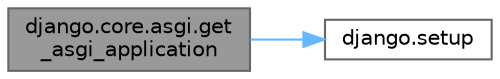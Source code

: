 digraph "django.core.asgi.get_asgi_application"
{
 // LATEX_PDF_SIZE
  bgcolor="transparent";
  edge [fontname=Helvetica,fontsize=10,labelfontname=Helvetica,labelfontsize=10];
  node [fontname=Helvetica,fontsize=10,shape=box,height=0.2,width=0.4];
  rankdir="LR";
  Node1 [id="Node000001",label="django.core.asgi.get\l_asgi_application",height=0.2,width=0.4,color="gray40", fillcolor="grey60", style="filled", fontcolor="black",tooltip=" "];
  Node1 -> Node2 [id="edge1_Node000001_Node000002",color="steelblue1",style="solid",tooltip=" "];
  Node2 [id="Node000002",label="django.setup",height=0.2,width=0.4,color="grey40", fillcolor="white", style="filled",URL="$namespacedjango.html#a7d68d9e7008c7941fcf4494e77cb3296",tooltip=" "];
}
